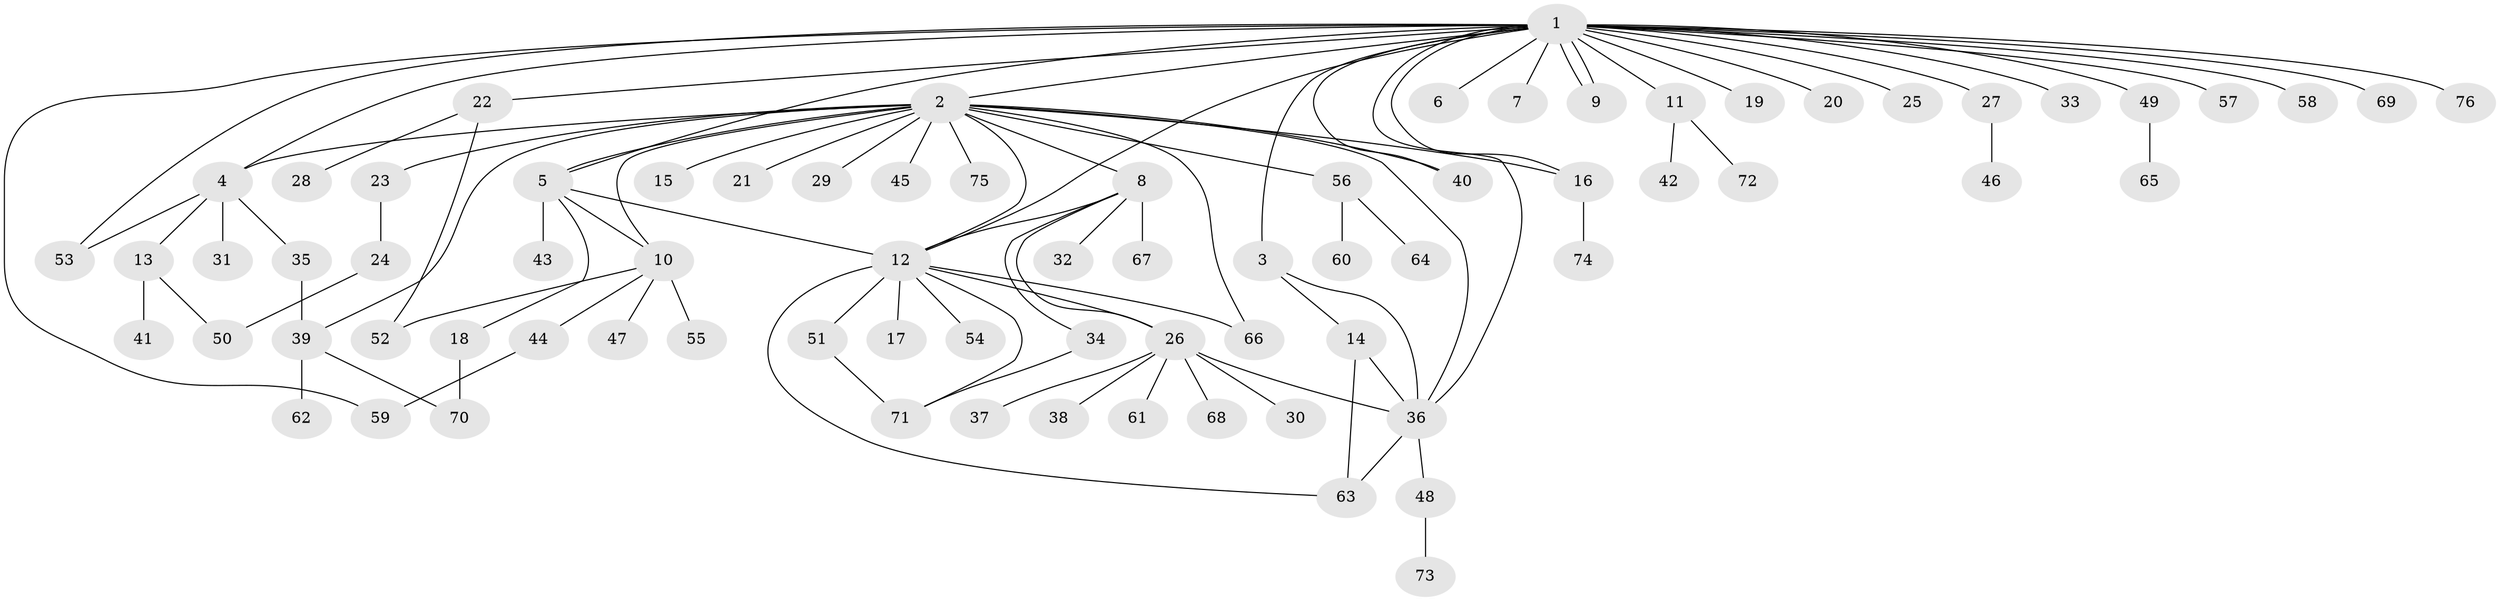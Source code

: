 // coarse degree distribution, {26: 0.017857142857142856, 21: 0.017857142857142856, 3: 0.07142857142857142, 5: 0.05357142857142857, 6: 0.017857142857142856, 1: 0.5535714285714286, 2: 0.21428571428571427, 10: 0.017857142857142856, 7: 0.017857142857142856, 4: 0.017857142857142856}
// Generated by graph-tools (version 1.1) at 2025/51/02/27/25 19:51:59]
// undirected, 76 vertices, 100 edges
graph export_dot {
graph [start="1"]
  node [color=gray90,style=filled];
  1;
  2;
  3;
  4;
  5;
  6;
  7;
  8;
  9;
  10;
  11;
  12;
  13;
  14;
  15;
  16;
  17;
  18;
  19;
  20;
  21;
  22;
  23;
  24;
  25;
  26;
  27;
  28;
  29;
  30;
  31;
  32;
  33;
  34;
  35;
  36;
  37;
  38;
  39;
  40;
  41;
  42;
  43;
  44;
  45;
  46;
  47;
  48;
  49;
  50;
  51;
  52;
  53;
  54;
  55;
  56;
  57;
  58;
  59;
  60;
  61;
  62;
  63;
  64;
  65;
  66;
  67;
  68;
  69;
  70;
  71;
  72;
  73;
  74;
  75;
  76;
  1 -- 2;
  1 -- 3;
  1 -- 4;
  1 -- 5;
  1 -- 6;
  1 -- 7;
  1 -- 9;
  1 -- 9;
  1 -- 11;
  1 -- 12;
  1 -- 16;
  1 -- 19;
  1 -- 20;
  1 -- 22;
  1 -- 25;
  1 -- 27;
  1 -- 33;
  1 -- 36;
  1 -- 40;
  1 -- 49;
  1 -- 53;
  1 -- 57;
  1 -- 58;
  1 -- 59;
  1 -- 69;
  1 -- 76;
  2 -- 4;
  2 -- 5;
  2 -- 8;
  2 -- 10;
  2 -- 12;
  2 -- 15;
  2 -- 16;
  2 -- 21;
  2 -- 23;
  2 -- 29;
  2 -- 36;
  2 -- 39;
  2 -- 40;
  2 -- 45;
  2 -- 56;
  2 -- 66;
  2 -- 75;
  3 -- 14;
  3 -- 36;
  4 -- 13;
  4 -- 31;
  4 -- 35;
  4 -- 53;
  5 -- 10;
  5 -- 12;
  5 -- 18;
  5 -- 43;
  8 -- 12;
  8 -- 26;
  8 -- 32;
  8 -- 34;
  8 -- 67;
  10 -- 44;
  10 -- 47;
  10 -- 52;
  10 -- 55;
  11 -- 42;
  11 -- 72;
  12 -- 17;
  12 -- 26;
  12 -- 51;
  12 -- 54;
  12 -- 63;
  12 -- 66;
  12 -- 71;
  13 -- 41;
  13 -- 50;
  14 -- 36;
  14 -- 63;
  16 -- 74;
  18 -- 70;
  22 -- 28;
  22 -- 52;
  23 -- 24;
  24 -- 50;
  26 -- 30;
  26 -- 36;
  26 -- 37;
  26 -- 38;
  26 -- 61;
  26 -- 68;
  27 -- 46;
  34 -- 71;
  35 -- 39;
  36 -- 48;
  36 -- 63;
  39 -- 62;
  39 -- 70;
  44 -- 59;
  48 -- 73;
  49 -- 65;
  51 -- 71;
  56 -- 60;
  56 -- 64;
}

